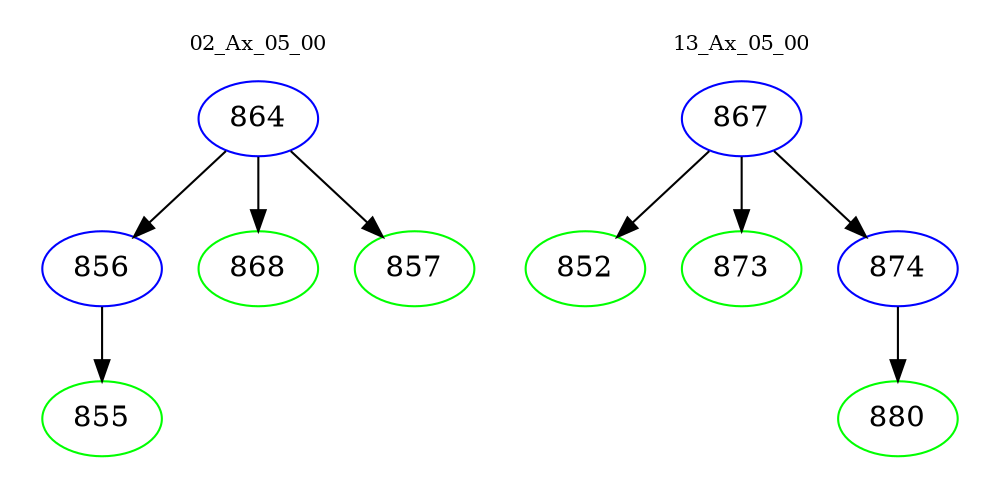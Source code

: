 digraph{
subgraph cluster_0 {
color = white
label = "02_Ax_05_00";
fontsize=10;
T0_864 [label="864", color="blue"]
T0_864 -> T0_856 [color="black"]
T0_856 [label="856", color="blue"]
T0_856 -> T0_855 [color="black"]
T0_855 [label="855", color="green"]
T0_864 -> T0_868 [color="black"]
T0_868 [label="868", color="green"]
T0_864 -> T0_857 [color="black"]
T0_857 [label="857", color="green"]
}
subgraph cluster_1 {
color = white
label = "13_Ax_05_00";
fontsize=10;
T1_867 [label="867", color="blue"]
T1_867 -> T1_852 [color="black"]
T1_852 [label="852", color="green"]
T1_867 -> T1_873 [color="black"]
T1_873 [label="873", color="green"]
T1_867 -> T1_874 [color="black"]
T1_874 [label="874", color="blue"]
T1_874 -> T1_880 [color="black"]
T1_880 [label="880", color="green"]
}
}
